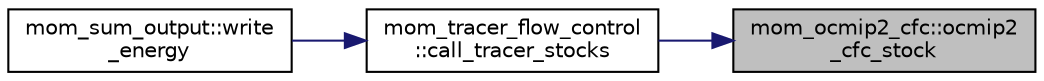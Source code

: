 digraph "mom_ocmip2_cfc::ocmip2_cfc_stock"
{
 // INTERACTIVE_SVG=YES
 // LATEX_PDF_SIZE
  edge [fontname="Helvetica",fontsize="10",labelfontname="Helvetica",labelfontsize="10"];
  node [fontname="Helvetica",fontsize="10",shape=record];
  rankdir="RL";
  Node1 [label="mom_ocmip2_cfc::ocmip2\l_cfc_stock",height=0.2,width=0.4,color="black", fillcolor="grey75", style="filled", fontcolor="black",tooltip="This function calculates the mass-weighted integral of all tracer stocks, returning the number of sto..."];
  Node1 -> Node2 [dir="back",color="midnightblue",fontsize="10",style="solid",fontname="Helvetica"];
  Node2 [label="mom_tracer_flow_control\l::call_tracer_stocks",height=0.2,width=0.4,color="black", fillcolor="white", style="filled",URL="$namespacemom__tracer__flow__control.html#afd8526344e928c8c9505c921bf37447f",tooltip="This subroutine calls all registered tracer packages to enable them to add to the surface state retur..."];
  Node2 -> Node3 [dir="back",color="midnightblue",fontsize="10",style="solid",fontname="Helvetica"];
  Node3 [label="mom_sum_output::write\l_energy",height=0.2,width=0.4,color="black", fillcolor="white", style="filled",URL="$namespacemom__sum__output.html#ad3cc692dd515100ec8cf92d740c91e72",tooltip="This subroutine calculates and writes the total model energy, the energy and mass of each layer,..."];
}
